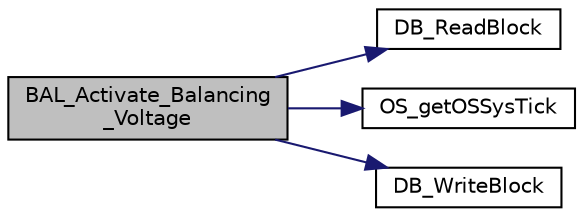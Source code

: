 digraph "BAL_Activate_Balancing_Voltage"
{
  edge [fontname="Helvetica",fontsize="10",labelfontname="Helvetica",labelfontsize="10"];
  node [fontname="Helvetica",fontsize="10",shape=record];
  rankdir="LR";
  Node0 [label="BAL_Activate_Balancing\l_Voltage",height=0.2,width=0.4,color="black", fillcolor="grey75", style="filled", fontcolor="black"];
  Node0 -> Node1 [color="midnightblue",fontsize="10",style="solid",fontname="Helvetica"];
  Node1 [label="DB_ReadBlock",height=0.2,width=0.4,color="black", fillcolor="white", style="filled",URL="$database_8c.html#a94356e609a13e483fa0c15465e154f34",tooltip="Reads a datablock in database by value. "];
  Node0 -> Node2 [color="midnightblue",fontsize="10",style="solid",fontname="Helvetica"];
  Node2 [label="OS_getOSSysTick",height=0.2,width=0.4,color="black", fillcolor="white", style="filled",URL="$os_8c.html#a4c29aeb605d624ed4979a48ebde8b7f3",tooltip="returns OS based system tick value. "];
  Node0 -> Node3 [color="midnightblue",fontsize="10",style="solid",fontname="Helvetica"];
  Node3 [label="DB_WriteBlock",height=0.2,width=0.4,color="black", fillcolor="white", style="filled",URL="$database_8c.html#ab4d337e13c53dbdab695980576d33fb0",tooltip="Stores a datablock in database. "];
}
